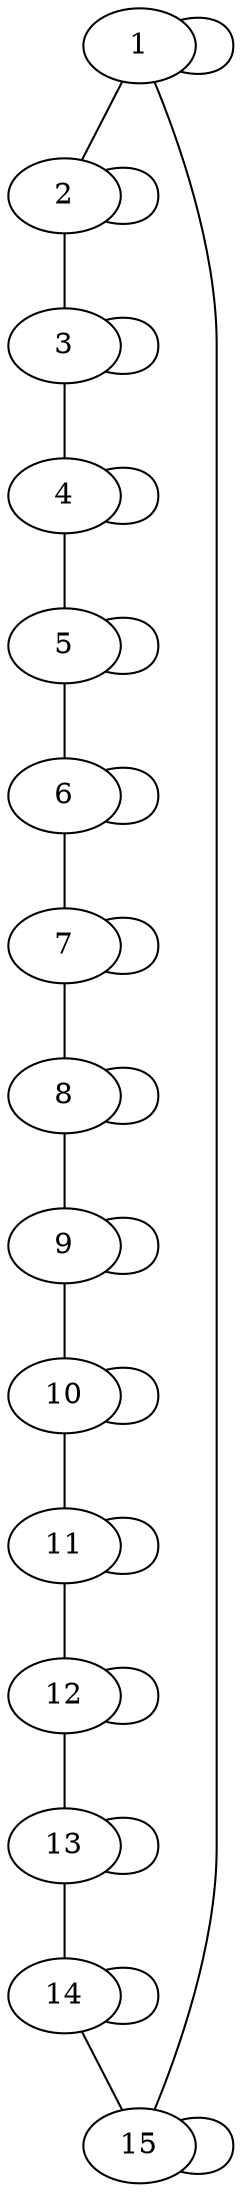 graph  {
1 [host_bandwidth_down="10 Mbit", host_bandwidth_up="10 Mbit"];
2 [host_bandwidth_down="10 Mbit", host_bandwidth_up="10 Mbit"];
3 [host_bandwidth_down="10 Mbit", host_bandwidth_up="10 Mbit"];
4 [host_bandwidth_down="10 Mbit", host_bandwidth_up="10 Mbit"];
5 [host_bandwidth_down="10 Mbit", host_bandwidth_up="10 Mbit"];
6 [host_bandwidth_down="10 Mbit", host_bandwidth_up="10 Mbit"];
7 [host_bandwidth_down="10 Mbit", host_bandwidth_up="10 Mbit"];
8 [host_bandwidth_down="10 Mbit", host_bandwidth_up="10 Mbit"];
9 [host_bandwidth_down="10 Mbit", host_bandwidth_up="10 Mbit"];
10 [host_bandwidth_down="10 Mbit", host_bandwidth_up="10 Mbit"];
11 [host_bandwidth_down="10 Mbit", host_bandwidth_up="10 Mbit"];
12 [host_bandwidth_down="10 Mbit", host_bandwidth_up="10 Mbit"];
13 [host_bandwidth_down="10 Mbit", host_bandwidth_up="10 Mbit"];
14 [host_bandwidth_down="10 Mbit", host_bandwidth_up="10 Mbit"];
15 [host_bandwidth_down="10 Mbit", host_bandwidth_up="10 Mbit"];
1 -- 1  [latency="10 ms", packet_loss="0.0", weight=0];
1 -- 2  [latency="10 ms", packet_loss="0.0", weight=1];
1 -- 15  [latency="10 ms", packet_loss="0.0", weight=1];
2 -- 2  [latency="10 ms", packet_loss="0.0", weight=0];
2 -- 3  [latency="10 ms", packet_loss="0.0", weight=1];
3 -- 3  [latency="10 ms", packet_loss="0.0", weight=0];
3 -- 4  [latency="10 ms", packet_loss="0.0", weight=1];
4 -- 4  [latency="10 ms", packet_loss="0.0", weight=0];
4 -- 5  [latency="10 ms", packet_loss="0.0", weight=1];
5 -- 5  [latency="10 ms", packet_loss="0.0", weight=0];
5 -- 6  [latency="10 ms", packet_loss="0.0", weight=1];
6 -- 6  [latency="10 ms", packet_loss="0.0", weight=0];
6 -- 7  [latency="10 ms", packet_loss="0.0", weight=1];
7 -- 7  [latency="10 ms", packet_loss="0.0", weight=0];
7 -- 8  [latency="10 ms", packet_loss="0.0", weight=1];
8 -- 8  [latency="10 ms", packet_loss="0.0", weight=0];
8 -- 9  [latency="10 ms", packet_loss="0.0", weight=1];
9 -- 9  [latency="10 ms", packet_loss="0.0", weight=0];
9 -- 10  [latency="10 ms", packet_loss="0.0", weight=1];
10 -- 10  [latency="10 ms", packet_loss="0.0", weight=0];
10 -- 11  [latency="10 ms", packet_loss="0.0", weight=1];
11 -- 11  [latency="10 ms", packet_loss="0.0", weight=0];
11 -- 12  [latency="10 ms", packet_loss="0.0", weight=1];
12 -- 12  [latency="10 ms", packet_loss="0.0", weight=0];
12 -- 13  [latency="10 ms", packet_loss="0.0", weight=1];
13 -- 13  [latency="10 ms", packet_loss="0.0", weight=0];
13 -- 14  [latency="10 ms", packet_loss="0.0", weight=1];
14 -- 14  [latency="10 ms", packet_loss="0.0", weight=0];
14 -- 15  [latency="10 ms", packet_loss="0.0", weight=1];
15 -- 15  [latency="10 ms", packet_loss="0.0", weight=0];
}
